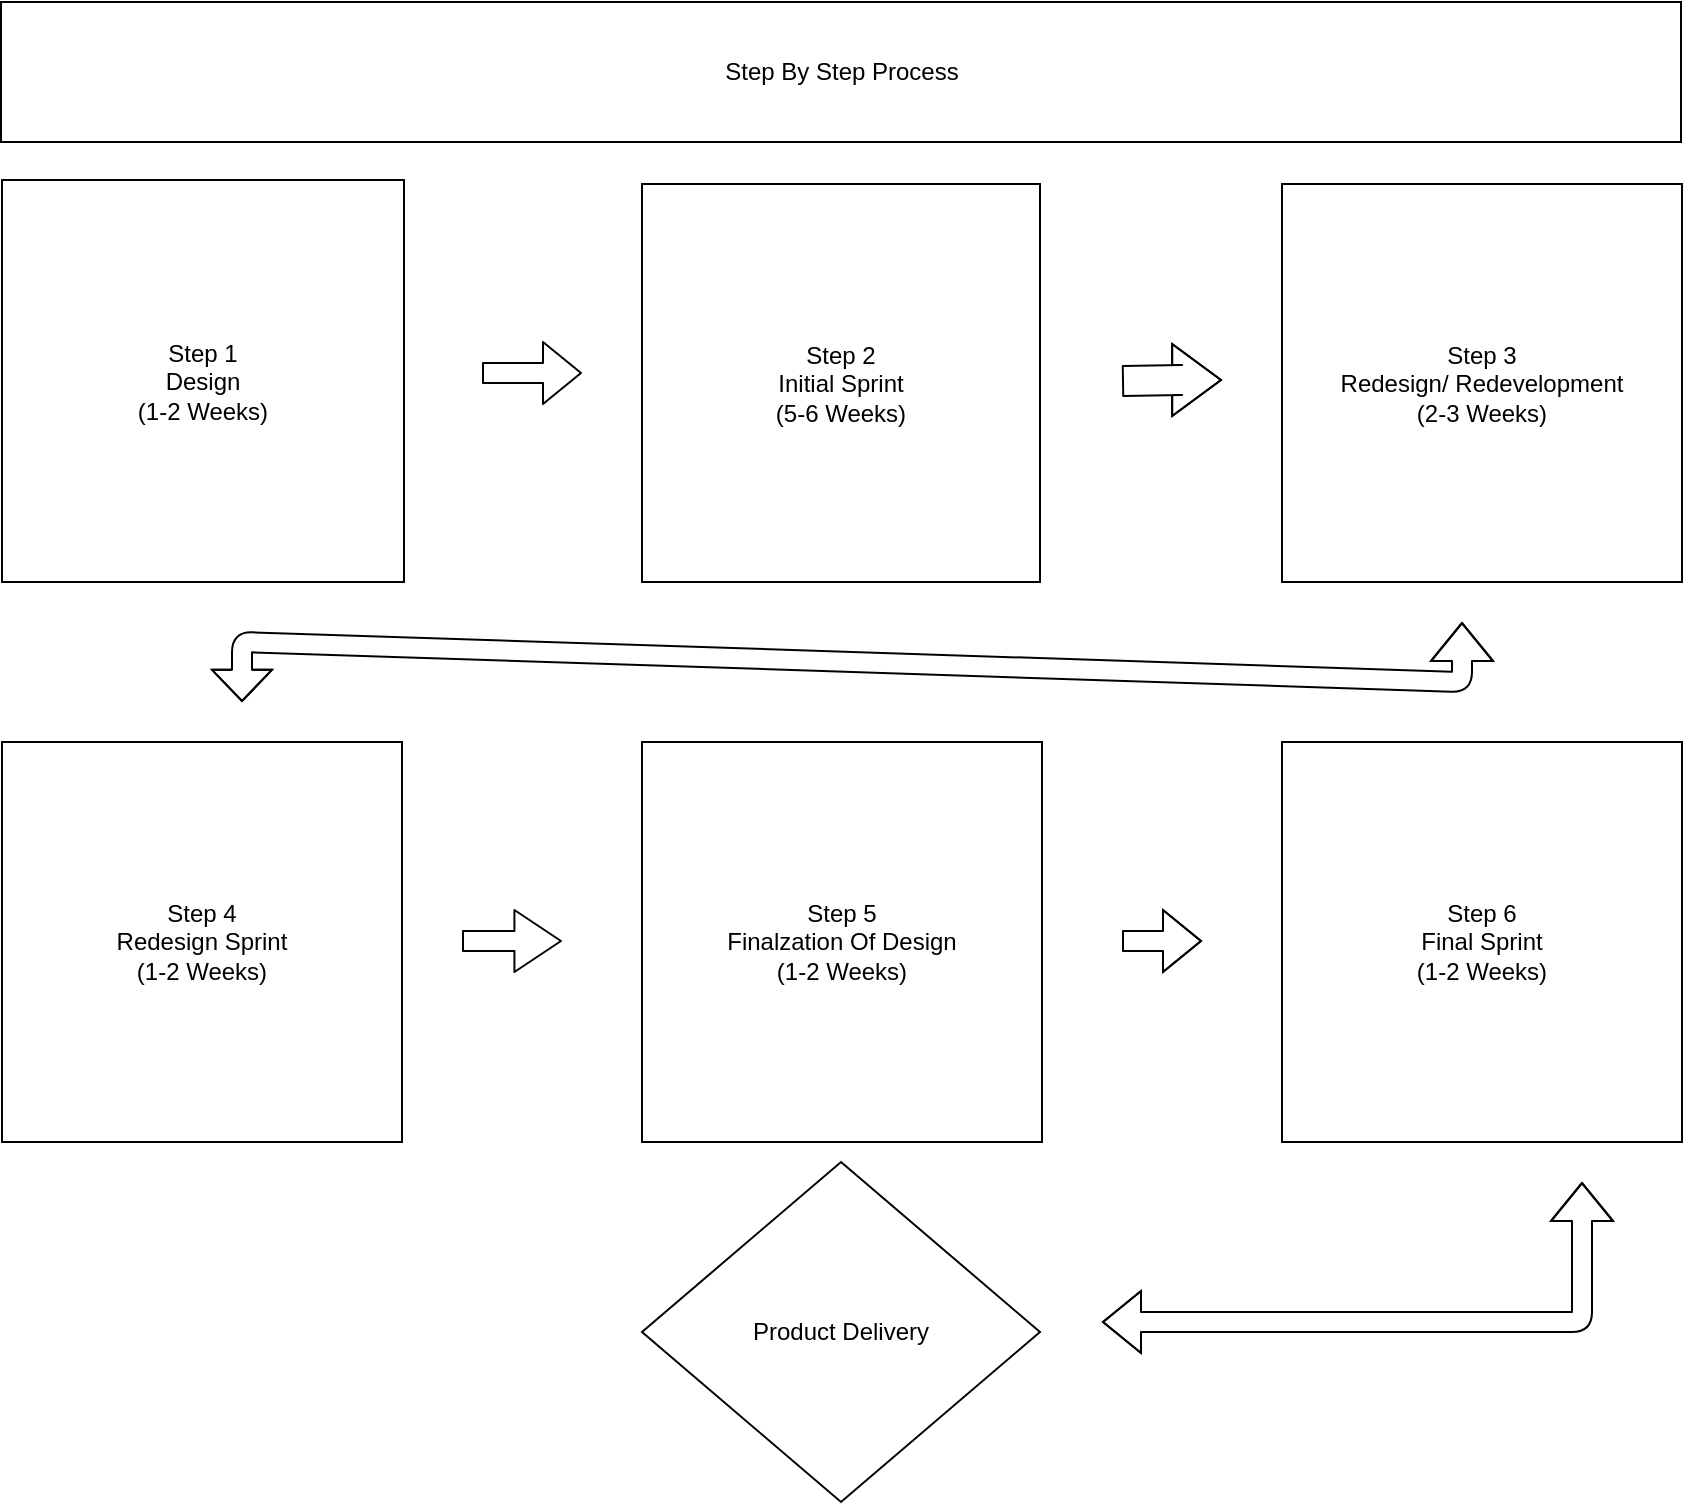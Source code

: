 <mxfile>
    <diagram id="TkW9D12AQJbugdKpUHua" name="Step Process Rough Draft 1">
        <mxGraphModel dx="2508" dy="1978" grid="1" gridSize="10" guides="1" tooltips="1" connect="1" arrows="1" fold="1" page="1" pageScale="1" pageWidth="850" pageHeight="1100" math="0" shadow="0">
            <root>
                <mxCell id="0"/>
                <mxCell id="1" parent="0"/>
                <mxCell id="2" value="Step 1&lt;br&gt;Design &lt;br&gt;(1-2 Weeks)" style="whiteSpace=wrap;html=1;aspect=fixed;" vertex="1" parent="1">
                    <mxGeometry y="-1" width="201" height="201" as="geometry"/>
                </mxCell>
                <mxCell id="4" value="Step 2&lt;br&gt;Initial Sprint &lt;br&gt;(5-6 Weeks)" style="whiteSpace=wrap;html=1;aspect=fixed;" vertex="1" parent="1">
                    <mxGeometry x="320" y="1" width="199" height="199" as="geometry"/>
                </mxCell>
                <mxCell id="6" value="" style="shape=flexArrow;endArrow=classic;html=1;" edge="1" parent="1">
                    <mxGeometry width="50" height="50" relative="1" as="geometry">
                        <mxPoint x="240" y="95.5" as="sourcePoint"/>
                        <mxPoint x="290" y="95.5" as="targetPoint"/>
                    </mxGeometry>
                </mxCell>
                <mxCell id="9" value="" style="shape=flexArrow;endArrow=classic;html=1;width=15;endSize=7.81;" edge="1" parent="1">
                    <mxGeometry width="50" height="50" relative="1" as="geometry">
                        <mxPoint x="560" y="99.5" as="sourcePoint"/>
                        <mxPoint x="610" y="99" as="targetPoint"/>
                        <Array as="points">
                            <mxPoint x="590" y="99"/>
                        </Array>
                    </mxGeometry>
                </mxCell>
                <mxCell id="10" value="Step 3 &lt;br&gt;Redesign/ Redevelopment&lt;br&gt;(2-3 Weeks)" style="rounded=0;whiteSpace=wrap;html=1;" vertex="1" parent="1">
                    <mxGeometry x="640" y="1" width="200" height="199" as="geometry"/>
                </mxCell>
                <mxCell id="13" value="" style="shape=flexArrow;endArrow=classic;startArrow=classic;html=1;startWidth=19;startSize=4.86;" edge="1" parent="1">
                    <mxGeometry width="100" height="100" relative="1" as="geometry">
                        <mxPoint x="120" y="260" as="sourcePoint"/>
                        <mxPoint x="730" y="220" as="targetPoint"/>
                        <Array as="points">
                            <mxPoint x="120" y="230"/>
                            <mxPoint x="730" y="250"/>
                        </Array>
                    </mxGeometry>
                </mxCell>
                <mxCell id="14" value="Step 4&lt;br&gt;Redesign Sprint&lt;br&gt;(1-2 Weeks)" style="whiteSpace=wrap;html=1;aspect=fixed;" vertex="1" parent="1">
                    <mxGeometry y="280" width="200" height="200" as="geometry"/>
                </mxCell>
                <mxCell id="15" value="" style="shape=flexArrow;endArrow=classic;html=1;width=10;endSize=7.43;" edge="1" parent="1">
                    <mxGeometry width="50" height="50" relative="1" as="geometry">
                        <mxPoint x="230" y="379.5" as="sourcePoint"/>
                        <mxPoint x="280" y="379.5" as="targetPoint"/>
                    </mxGeometry>
                </mxCell>
                <mxCell id="16" value="&lt;span&gt;Step 5&lt;/span&gt;&lt;br&gt;&lt;span&gt;Finalzation Of Design&lt;/span&gt;&lt;br&gt;&lt;span&gt;(1-2 Weeks)&lt;/span&gt;" style="whiteSpace=wrap;html=1;aspect=fixed;" vertex="1" parent="1">
                    <mxGeometry x="320" y="280" width="200" height="200" as="geometry"/>
                </mxCell>
                <mxCell id="17" value="" style="shape=flexArrow;endArrow=classic;html=1;" edge="1" parent="1">
                    <mxGeometry width="50" height="50" relative="1" as="geometry">
                        <mxPoint x="560" y="379.5" as="sourcePoint"/>
                        <mxPoint x="600" y="379.5" as="targetPoint"/>
                        <Array as="points">
                            <mxPoint x="570" y="379.5"/>
                        </Array>
                    </mxGeometry>
                </mxCell>
                <mxCell id="18" value="Step 6&lt;br&gt;Final Sprint&lt;br&gt;(1-2 Weeks)" style="whiteSpace=wrap;html=1;aspect=fixed;" vertex="1" parent="1">
                    <mxGeometry x="640" y="280" width="200" height="200" as="geometry"/>
                </mxCell>
                <mxCell id="21" value="" style="shape=flexArrow;endArrow=classic;startArrow=classic;html=1;" edge="1" parent="1">
                    <mxGeometry width="100" height="100" relative="1" as="geometry">
                        <mxPoint x="550" y="570" as="sourcePoint"/>
                        <mxPoint x="790" y="500" as="targetPoint"/>
                        <Array as="points">
                            <mxPoint x="790" y="570"/>
                        </Array>
                    </mxGeometry>
                </mxCell>
                <mxCell id="22" value="Product Delivery" style="rhombus;whiteSpace=wrap;html=1;" vertex="1" parent="1">
                    <mxGeometry x="320" y="490" width="199" height="170" as="geometry"/>
                </mxCell>
                <mxCell id="23" value="Step By Step Process" style="rounded=0;whiteSpace=wrap;html=1;" vertex="1" parent="1">
                    <mxGeometry x="-0.5" y="-90" width="840" height="70" as="geometry"/>
                </mxCell>
            </root>
        </mxGraphModel>
    </diagram>
</mxfile>